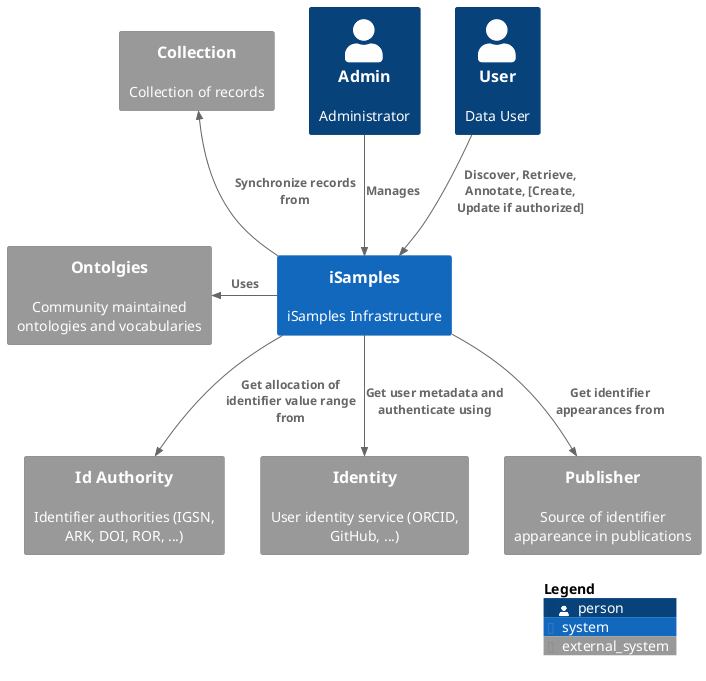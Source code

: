 @startuml
!include <C4/C4_Context>

System(isa, "iSamples", "iSamples Infrastructure")
System_Ext(coll, "Collection", "Collection of records")
 Rel_U(isa, coll, "Synchronize records from")
 
 System_Ext(ont, "Ontolgies", "Community maintained ontologies and vocabularies")
 Rel_L(isa, ont, "Uses")
 
Person(admin, "Admin", "Administrator")
Rel(admin, isa, "Manages")

Person(user, "User", "Data User")
Rel(user, isa, "Discover, Retrieve, Annotate, [Create, Update if authorized]")
 
 System_Ext(pid, "Id Authority", "Identifier authorities (IGSN, ARK, DOI, ROR, ...)")
 Rel(isa, pid, "Get allocation of identifier value range from")
 
 System_Ext(identity, "Identity", "User identity service (ORCID, GitHub, ...)")
Rel(isa, identity, "Get user metadata and authenticate using")
 
System_Ext(publisher, "Publisher", "Source of identifier appareance in publications")
Rel(isa, publisher, "Get identifier appearances from")

SHOW_LEGEND()
@enduml
